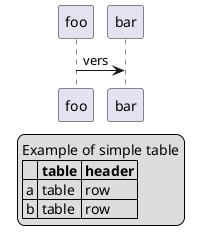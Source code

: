 {
  "sha1": "p6rcc39jyu7ezdolhpo8pz22mx3lnfy",
  "insertion": {
    "when": "2024-06-04T17:28:43.665Z",
    "url": "https://github.com/plantuml/plantuml/issues/1575",
    "user": "plantuml@gmail.com"
  }
}
@startuml
!pragma teoz true

legend
    Example of simple table
    |= |= table |= header |
    | a | table | row |
    | b | table | row |
end legend

foo -> bar: vers

@enduml
